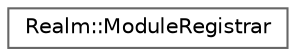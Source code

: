 digraph "Graphical Class Hierarchy"
{
 // LATEX_PDF_SIZE
  bgcolor="transparent";
  edge [fontname=Helvetica,fontsize=10,labelfontname=Helvetica,labelfontsize=10];
  node [fontname=Helvetica,fontsize=10,shape=box,height=0.2,width=0.4];
  rankdir="LR";
  Node0 [id="Node000000",label="Realm::ModuleRegistrar",height=0.2,width=0.4,color="grey40", fillcolor="white", style="filled",URL="$classRealm_1_1ModuleRegistrar.html",tooltip=" "];
}

